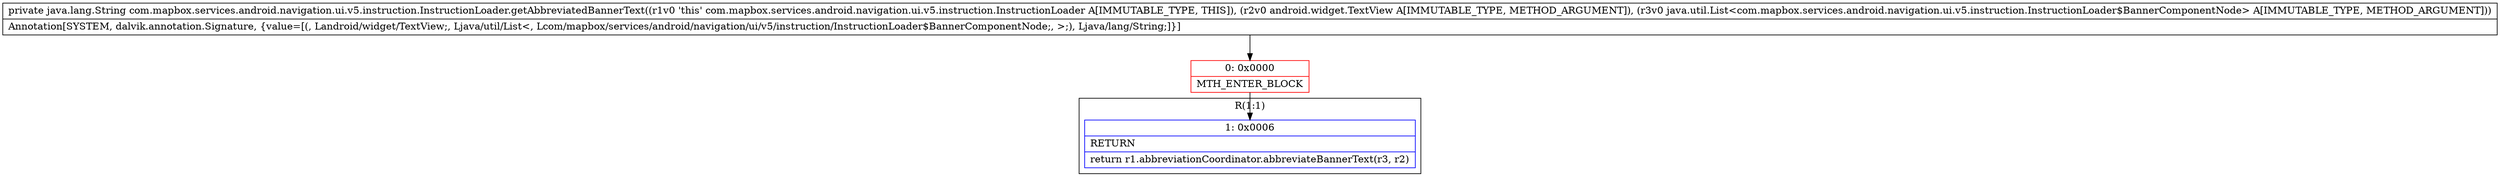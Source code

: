 digraph "CFG forcom.mapbox.services.android.navigation.ui.v5.instruction.InstructionLoader.getAbbreviatedBannerText(Landroid\/widget\/TextView;Ljava\/util\/List;)Ljava\/lang\/String;" {
subgraph cluster_Region_1421698673 {
label = "R(1:1)";
node [shape=record,color=blue];
Node_1 [shape=record,label="{1\:\ 0x0006|RETURN\l|return r1.abbreviationCoordinator.abbreviateBannerText(r3, r2)\l}"];
}
Node_0 [shape=record,color=red,label="{0\:\ 0x0000|MTH_ENTER_BLOCK\l}"];
MethodNode[shape=record,label="{private java.lang.String com.mapbox.services.android.navigation.ui.v5.instruction.InstructionLoader.getAbbreviatedBannerText((r1v0 'this' com.mapbox.services.android.navigation.ui.v5.instruction.InstructionLoader A[IMMUTABLE_TYPE, THIS]), (r2v0 android.widget.TextView A[IMMUTABLE_TYPE, METHOD_ARGUMENT]), (r3v0 java.util.List\<com.mapbox.services.android.navigation.ui.v5.instruction.InstructionLoader$BannerComponentNode\> A[IMMUTABLE_TYPE, METHOD_ARGUMENT]))  | Annotation[SYSTEM, dalvik.annotation.Signature, \{value=[(, Landroid\/widget\/TextView;, Ljava\/util\/List\<, Lcom\/mapbox\/services\/android\/navigation\/ui\/v5\/instruction\/InstructionLoader$BannerComponentNode;, \>;), Ljava\/lang\/String;]\}]\l}"];
MethodNode -> Node_0;
Node_0 -> Node_1;
}

